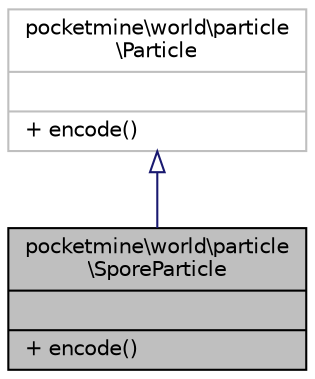 digraph "pocketmine\world\particle\SporeParticle"
{
 // INTERACTIVE_SVG=YES
 // LATEX_PDF_SIZE
  edge [fontname="Helvetica",fontsize="10",labelfontname="Helvetica",labelfontsize="10"];
  node [fontname="Helvetica",fontsize="10",shape=record];
  Node1 [label="{pocketmine\\world\\particle\l\\SporeParticle\n||+ encode()\l}",height=0.2,width=0.4,color="black", fillcolor="grey75", style="filled", fontcolor="black",tooltip=" "];
  Node2 -> Node1 [dir="back",color="midnightblue",fontsize="10",style="solid",arrowtail="onormal",fontname="Helvetica"];
  Node2 [label="{pocketmine\\world\\particle\l\\Particle\n||+ encode()\l}",height=0.2,width=0.4,color="grey75", fillcolor="white", style="filled",URL="$d1/dac/interfacepocketmine_1_1world_1_1particle_1_1_particle.html",tooltip=" "];
}
